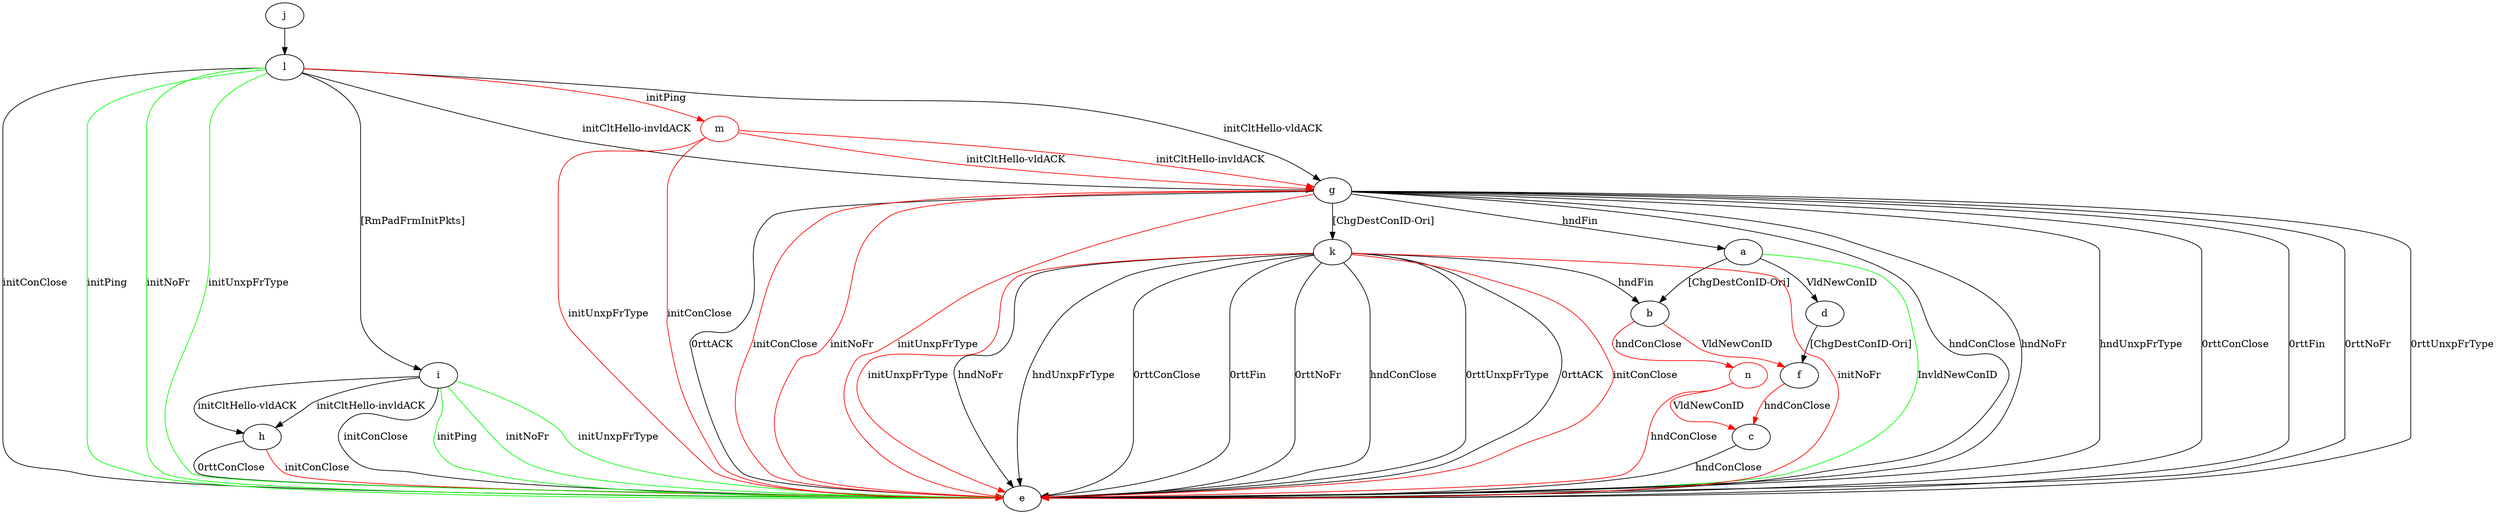 digraph "" {
	a -> b	[key=0,
		label="[ChgDestConID-Ori] "];
	a -> d	[key=0,
		label="VldNewConID "];
	a -> e	[key=0,
		color=green,
		label="InvldNewConID "];
	b -> f	[key=0,
		color=red,
		label="VldNewConID "];
	n	[color=red];
	b -> n	[key=0,
		color=red,
		label="hndConClose "];
	c -> e	[key=0,
		label="hndConClose "];
	d -> f	[key=0,
		label="[ChgDestConID-Ori] "];
	f -> c	[key=0,
		color=red,
		label="hndConClose "];
	g -> a	[key=0,
		label="hndFin "];
	g -> e	[key=0,
		label="hndConClose "];
	g -> e	[key=1,
		label="hndNoFr "];
	g -> e	[key=2,
		label="hndUnxpFrType "];
	g -> e	[key=3,
		label="0rttConClose "];
	g -> e	[key=4,
		label="0rttFin "];
	g -> e	[key=5,
		label="0rttNoFr "];
	g -> e	[key=6,
		label="0rttUnxpFrType "];
	g -> e	[key=7,
		label="0rttACK "];
	g -> e	[key=8,
		color=red,
		label="initConClose "];
	g -> e	[key=9,
		color=red,
		label="initNoFr "];
	g -> e	[key=10,
		color=red,
		label="initUnxpFrType "];
	g -> k	[key=0,
		label="[ChgDestConID-Ori] "];
	h -> e	[key=0,
		label="0rttConClose "];
	h -> e	[key=1,
		color=red,
		label="initConClose "];
	i -> e	[key=0,
		label="initConClose "];
	i -> e	[key=1,
		color=green,
		label="initPing "];
	i -> e	[key=2,
		color=green,
		label="initNoFr "];
	i -> e	[key=3,
		color=green,
		label="initUnxpFrType "];
	i -> h	[key=0,
		label="initCltHello-vldACK "];
	i -> h	[key=1,
		label="initCltHello-invldACK "];
	j -> l	[key=0];
	k -> b	[key=0,
		label="hndFin "];
	k -> e	[key=0,
		label="hndConClose "];
	k -> e	[key=1,
		label="hndNoFr "];
	k -> e	[key=2,
		label="hndUnxpFrType "];
	k -> e	[key=3,
		label="0rttConClose "];
	k -> e	[key=4,
		label="0rttFin "];
	k -> e	[key=5,
		label="0rttNoFr "];
	k -> e	[key=6,
		label="0rttUnxpFrType "];
	k -> e	[key=7,
		label="0rttACK "];
	k -> e	[key=8,
		color=red,
		label="initConClose "];
	k -> e	[key=9,
		color=red,
		label="initNoFr "];
	k -> e	[key=10,
		color=red,
		label="initUnxpFrType "];
	l -> e	[key=0,
		label="initConClose "];
	l -> e	[key=1,
		color=green,
		label="initPing "];
	l -> e	[key=2,
		color=green,
		label="initNoFr "];
	l -> e	[key=3,
		color=green,
		label="initUnxpFrType "];
	l -> g	[key=0,
		label="initCltHello-vldACK "];
	l -> g	[key=1,
		label="initCltHello-invldACK "];
	l -> i	[key=0,
		label="[RmPadFrmInitPkts] "];
	m	[color=red];
	l -> m	[key=0,
		color=red,
		label="initPing "];
	m -> e	[key=0,
		color=red,
		label="initConClose "];
	m -> e	[key=1,
		color=red,
		label="initUnxpFrType "];
	m -> g	[key=0,
		color=red,
		label="initCltHello-vldACK "];
	m -> g	[key=1,
		color=red,
		label="initCltHello-invldACK "];
	n -> c	[key=0,
		color=red,
		label="VldNewConID "];
	n -> e	[key=0,
		color=red,
		label="hndConClose "];
}
